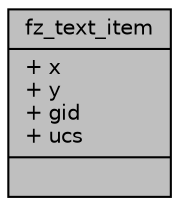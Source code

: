 digraph "fz_text_item"
{
 // LATEX_PDF_SIZE
  edge [fontname="Helvetica",fontsize="10",labelfontname="Helvetica",labelfontsize="10"];
  node [fontname="Helvetica",fontsize="10",shape=record];
  Node1 [label="{fz_text_item\n|+ x\l+ y\l+ gid\l+ ucs\l|}",height=0.2,width=0.4,color="black", fillcolor="grey75", style="filled", fontcolor="black",tooltip=" "];
}
